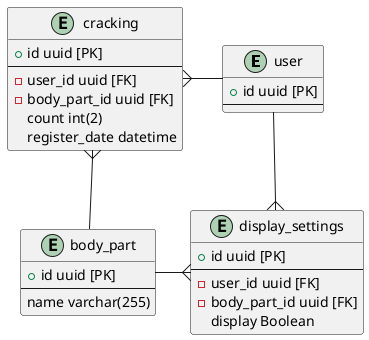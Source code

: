 @startuml hoge

entity user {
    + id uuid [PK]
    --
}

entity display_settings {
    + id uuid [PK]
    --
    - user_id uuid [FK]
    - body_part_id uuid [FK]
    display Boolean
}

entity body_part {
    + id uuid [PK]
    --
    name varchar(255)
}

entity cracking {
    + id uuid [PK]
    --
    - user_id uuid [FK]
    - body_part_id uuid [FK]
    count int(2)
    register_date datetime
}

user --{ display_settings
body_part -{ display_settings
cracking }- user
cracking }-- body_part

@enduml